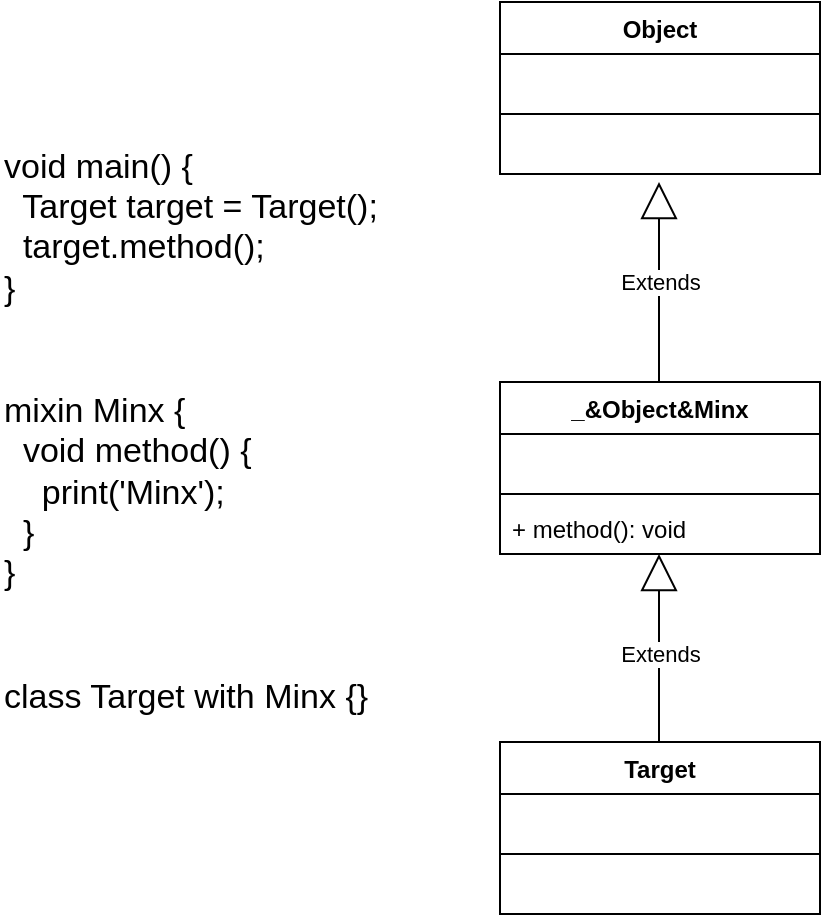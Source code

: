 <mxfile version="14.1.1" type="github"><diagram id="N8W1HHykKFwyfIRRnIqX" name="Page-1"><mxGraphModel dx="946" dy="614" grid="1" gridSize="10" guides="1" tooltips="1" connect="1" arrows="1" fold="1" page="1" pageScale="1" pageWidth="827" pageHeight="1169" math="0" shadow="0"><root><mxCell id="0"/><mxCell id="1" parent="0"/><mxCell id="JNwnj3zUHK7VpIajx2lt-6" value="Extends" style="endArrow=block;endSize=16;endFill=0;html=1;" edge="1" parent="1"><mxGeometry width="160" relative="1" as="geometry"><mxPoint x="499.5" y="426" as="sourcePoint"/><mxPoint x="499.5" y="326" as="targetPoint"/></mxGeometry></mxCell><mxCell id="JNwnj3zUHK7VpIajx2lt-7" value="_&amp;Object&amp;Minx" style="swimlane;fontStyle=1;align=center;verticalAlign=top;childLayout=stackLayout;horizontal=1;startSize=26;horizontalStack=0;resizeParent=1;resizeParentMax=0;resizeLast=0;collapsible=1;marginBottom=0;" vertex="1" parent="1"><mxGeometry x="420" y="240" width="160" height="86" as="geometry"/></mxCell><mxCell id="JNwnj3zUHK7VpIajx2lt-8" value="    " style="text;strokeColor=none;fillColor=none;align=left;verticalAlign=top;spacingLeft=4;spacingRight=4;overflow=hidden;rotatable=0;points=[[0,0.5],[1,0.5]];portConstraint=eastwest;" vertex="1" parent="JNwnj3zUHK7VpIajx2lt-7"><mxGeometry y="26" width="160" height="26" as="geometry"/></mxCell><mxCell id="JNwnj3zUHK7VpIajx2lt-9" value="" style="line;strokeWidth=1;fillColor=none;align=left;verticalAlign=middle;spacingTop=-1;spacingLeft=3;spacingRight=3;rotatable=0;labelPosition=right;points=[];portConstraint=eastwest;" vertex="1" parent="JNwnj3zUHK7VpIajx2lt-7"><mxGeometry y="52" width="160" height="8" as="geometry"/></mxCell><mxCell id="JNwnj3zUHK7VpIajx2lt-10" value="+ method(): void" style="text;strokeColor=none;fillColor=none;align=left;verticalAlign=top;spacingLeft=4;spacingRight=4;overflow=hidden;rotatable=0;points=[[0,0.5],[1,0.5]];portConstraint=eastwest;" vertex="1" parent="JNwnj3zUHK7VpIajx2lt-7"><mxGeometry y="60" width="160" height="26" as="geometry"/></mxCell><mxCell id="JNwnj3zUHK7VpIajx2lt-12" value="Target" style="swimlane;fontStyle=1;align=center;verticalAlign=top;childLayout=stackLayout;horizontal=1;startSize=26;horizontalStack=0;resizeParent=1;resizeParentMax=0;resizeLast=0;collapsible=1;marginBottom=0;" vertex="1" parent="1"><mxGeometry x="420" y="420" width="160" height="86" as="geometry"/></mxCell><mxCell id="JNwnj3zUHK7VpIajx2lt-13" value="    " style="text;strokeColor=none;fillColor=none;align=left;verticalAlign=top;spacingLeft=4;spacingRight=4;overflow=hidden;rotatable=0;points=[[0,0.5],[1,0.5]];portConstraint=eastwest;" vertex="1" parent="JNwnj3zUHK7VpIajx2lt-12"><mxGeometry y="26" width="160" height="26" as="geometry"/></mxCell><mxCell id="JNwnj3zUHK7VpIajx2lt-14" value="" style="line;strokeWidth=1;fillColor=none;align=left;verticalAlign=middle;spacingTop=-1;spacingLeft=3;spacingRight=3;rotatable=0;labelPosition=right;points=[];portConstraint=eastwest;" vertex="1" parent="JNwnj3zUHK7VpIajx2lt-12"><mxGeometry y="52" width="160" height="8" as="geometry"/></mxCell><mxCell id="JNwnj3zUHK7VpIajx2lt-15" value=" " style="text;strokeColor=none;fillColor=none;align=left;verticalAlign=top;spacingLeft=4;spacingRight=4;overflow=hidden;rotatable=0;points=[[0,0.5],[1,0.5]];portConstraint=eastwest;" vertex="1" parent="JNwnj3zUHK7VpIajx2lt-12"><mxGeometry y="60" width="160" height="26" as="geometry"/></mxCell><mxCell id="JNwnj3zUHK7VpIajx2lt-17" value="Object" style="swimlane;fontStyle=1;align=center;verticalAlign=top;childLayout=stackLayout;horizontal=1;startSize=26;horizontalStack=0;resizeParent=1;resizeParentMax=0;resizeLast=0;collapsible=1;marginBottom=0;" vertex="1" parent="1"><mxGeometry x="420" y="50" width="160" height="86" as="geometry"/></mxCell><mxCell id="JNwnj3zUHK7VpIajx2lt-18" value=" " style="text;strokeColor=none;fillColor=none;align=left;verticalAlign=top;spacingLeft=4;spacingRight=4;overflow=hidden;rotatable=0;points=[[0,0.5],[1,0.5]];portConstraint=eastwest;" vertex="1" parent="JNwnj3zUHK7VpIajx2lt-17"><mxGeometry y="26" width="160" height="26" as="geometry"/></mxCell><mxCell id="JNwnj3zUHK7VpIajx2lt-19" value="" style="line;strokeWidth=1;fillColor=none;align=left;verticalAlign=middle;spacingTop=-1;spacingLeft=3;spacingRight=3;rotatable=0;labelPosition=right;points=[];portConstraint=eastwest;" vertex="1" parent="JNwnj3zUHK7VpIajx2lt-17"><mxGeometry y="52" width="160" height="8" as="geometry"/></mxCell><mxCell id="JNwnj3zUHK7VpIajx2lt-20" value=" " style="text;strokeColor=none;fillColor=none;align=left;verticalAlign=top;spacingLeft=4;spacingRight=4;overflow=hidden;rotatable=0;points=[[0,0.5],[1,0.5]];portConstraint=eastwest;" vertex="1" parent="JNwnj3zUHK7VpIajx2lt-17"><mxGeometry y="60" width="160" height="26" as="geometry"/></mxCell><mxCell id="JNwnj3zUHK7VpIajx2lt-21" value="Extends" style="endArrow=block;endSize=16;endFill=0;html=1;" edge="1" parent="1"><mxGeometry width="160" relative="1" as="geometry"><mxPoint x="499.5" y="240" as="sourcePoint"/><mxPoint x="499.5" y="140" as="targetPoint"/></mxGeometry></mxCell><mxCell id="JNwnj3zUHK7VpIajx2lt-29" value="&lt;div style=&quot;font-size: 17px;&quot;&gt;void main() {&lt;/div&gt;&lt;div style=&quot;font-size: 17px;&quot;&gt;&amp;nbsp; Target target = Target();&lt;/div&gt;&lt;div style=&quot;font-size: 17px;&quot;&gt;&amp;nbsp; target.method();&lt;/div&gt;&lt;div style=&quot;font-size: 17px;&quot;&gt;}&lt;/div&gt;&lt;div style=&quot;font-size: 17px;&quot;&gt;&lt;br style=&quot;font-size: 17px;&quot;&gt;&lt;/div&gt;&lt;div style=&quot;font-size: 17px;&quot;&gt;&lt;br style=&quot;font-size: 17px;&quot;&gt;&lt;/div&gt;&lt;div style=&quot;font-size: 17px;&quot;&gt;mixin Minx {&lt;/div&gt;&lt;div style=&quot;font-size: 17px;&quot;&gt;&amp;nbsp; void method() {&lt;/div&gt;&lt;div style=&quot;font-size: 17px;&quot;&gt;&amp;nbsp; &amp;nbsp; print('Minx');&lt;/div&gt;&lt;div style=&quot;font-size: 17px;&quot;&gt;&amp;nbsp; }&lt;/div&gt;&lt;div style=&quot;font-size: 17px;&quot;&gt;}&lt;/div&gt;&lt;div style=&quot;font-size: 17px;&quot;&gt;&lt;br style=&quot;font-size: 17px;&quot;&gt;&lt;/div&gt;&lt;div style=&quot;font-size: 17px;&quot;&gt;&lt;br style=&quot;font-size: 17px;&quot;&gt;&lt;/div&gt;&lt;div style=&quot;font-size: 17px;&quot;&gt;class Target with Minx {}&lt;/div&gt;&lt;div style=&quot;font-size: 17px;&quot;&gt;&lt;br style=&quot;font-size: 17px;&quot;&gt;&lt;/div&gt;" style="text;html=1;align=left;verticalAlign=middle;resizable=0;points=[];autosize=1;fontSize=17;" vertex="1" parent="1"><mxGeometry x="170" y="120" width="200" height="310" as="geometry"/></mxCell></root></mxGraphModel></diagram></mxfile>